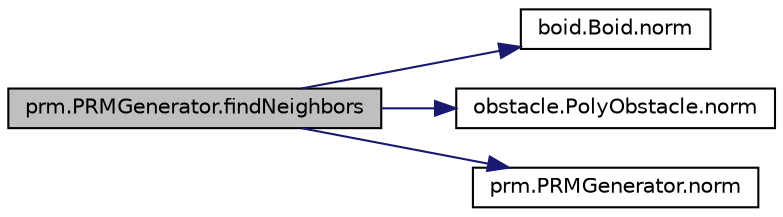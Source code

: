 digraph "prm.PRMGenerator.findNeighbors"
{
  edge [fontname="Helvetica",fontsize="10",labelfontname="Helvetica",labelfontsize="10"];
  node [fontname="Helvetica",fontsize="10",shape=record];
  rankdir="LR";
  Node1 [label="prm.PRMGenerator.findNeighbors",height=0.2,width=0.4,color="black", fillcolor="grey75", style="filled" fontcolor="black"];
  Node1 -> Node2 [color="midnightblue",fontsize="10",style="solid"];
  Node2 [label="boid.Boid.norm",height=0.2,width=0.4,color="black", fillcolor="white", style="filled",URL="$classboid_1_1Boid.html#a576c57d100aa5743d610de30bf1a2b2c",tooltip="Gets the distance between two points. "];
  Node1 -> Node3 [color="midnightblue",fontsize="10",style="solid"];
  Node3 [label="obstacle.PolyObstacle.norm",height=0.2,width=0.4,color="black", fillcolor="white", style="filled",URL="$classobstacle_1_1PolyObstacle.html#a3392ccb4d22e752b0f150af354b16862",tooltip="Gets the Eulidean distance between p1 and p2. "];
  Node1 -> Node4 [color="midnightblue",fontsize="10",style="solid"];
  Node4 [label="prm.PRMGenerator.norm",height=0.2,width=0.4,color="black", fillcolor="white", style="filled",URL="$classprm_1_1PRMGenerator.html#a652b3c0fa11645f351c23635d7e62dda",tooltip="Gets the distance between p1 and p2. "];
}
